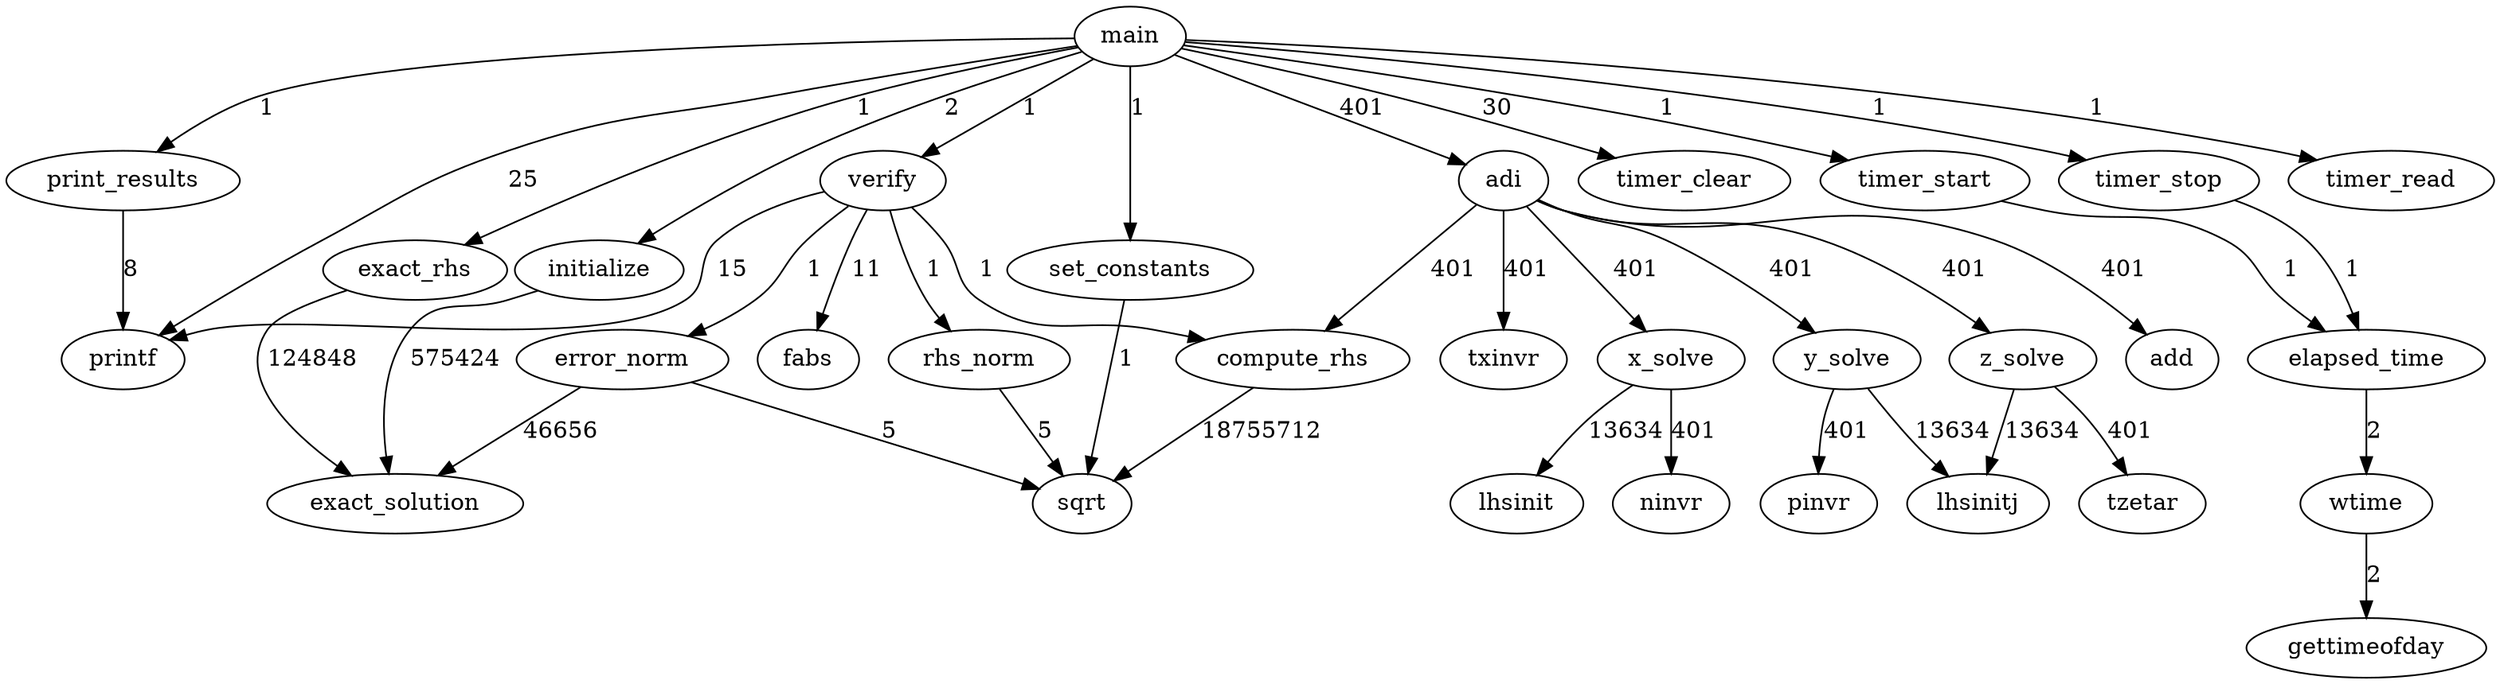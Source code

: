 digraph dynamic_call_graph {

	main -> printf [label="25"];
	main -> set_constants [label="1"];
	main -> timer_clear [label="30"];
	main -> exact_rhs [label="1"];
	main -> initialize [label="2"];
	main -> adi [label="401"];
	main -> timer_start [label="1"];
	main -> timer_stop [label="1"];
	main -> timer_read [label="1"];
	main -> verify [label="1"];
	main -> print_results [label="1"];
	error_norm -> exact_solution [label="46656"];
	error_norm -> sqrt [label="5"];
	rhs_norm -> sqrt [label="5"];
	exact_rhs -> exact_solution [label="124848"];
	adi -> compute_rhs [label="401"];
	adi -> txinvr [label="401"];
	adi -> x_solve [label="401"];
	adi -> y_solve [label="401"];
	adi -> z_solve [label="401"];
	adi -> add [label="401"];
	initialize -> exact_solution [label="575424"];
	compute_rhs -> sqrt [label="18755712"];
	verify -> error_norm [label="1"];
	verify -> compute_rhs [label="1"];
	verify -> rhs_norm [label="1"];
	verify -> fabs [label="11"];
	verify -> printf [label="15"];
	x_solve -> lhsinit [label="13634"];
	x_solve -> ninvr [label="401"];
	y_solve -> lhsinitj [label="13634"];
	y_solve -> pinvr [label="401"];
	z_solve -> lhsinitj [label="13634"];
	z_solve -> tzetar [label="401"];
	set_constants -> sqrt [label="1"];
	print_results -> printf [label="8"];
	wtime -> gettimeofday [label="2"];
	elapsed_time -> wtime [label="2"];
	timer_start -> elapsed_time [label="1"];
	timer_stop -> elapsed_time [label="1"];
}
